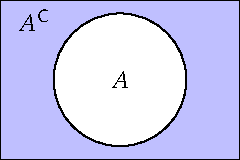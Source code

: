 settings.tex="pdflatex";

texpreamble("\usepackage{amsmath}
\usepackage{amsthm,amssymb}
\usepackage{mathpazo}
\usepackage[svgnames]{xcolor}
");
import graph;

size(120,0);

pen colour1=lightblue+white;

pair z0=(0,0);
path c1=circle(z0,1);

path p=box((-1.8,-1.2),(1.8,1.2));

fill(p,colour1);
fill(c1,white);

draw(c1);
draw(p);

label("$A$",z0);
label("$A^{\mathsf{C}}$",(-1.3,0.9));
